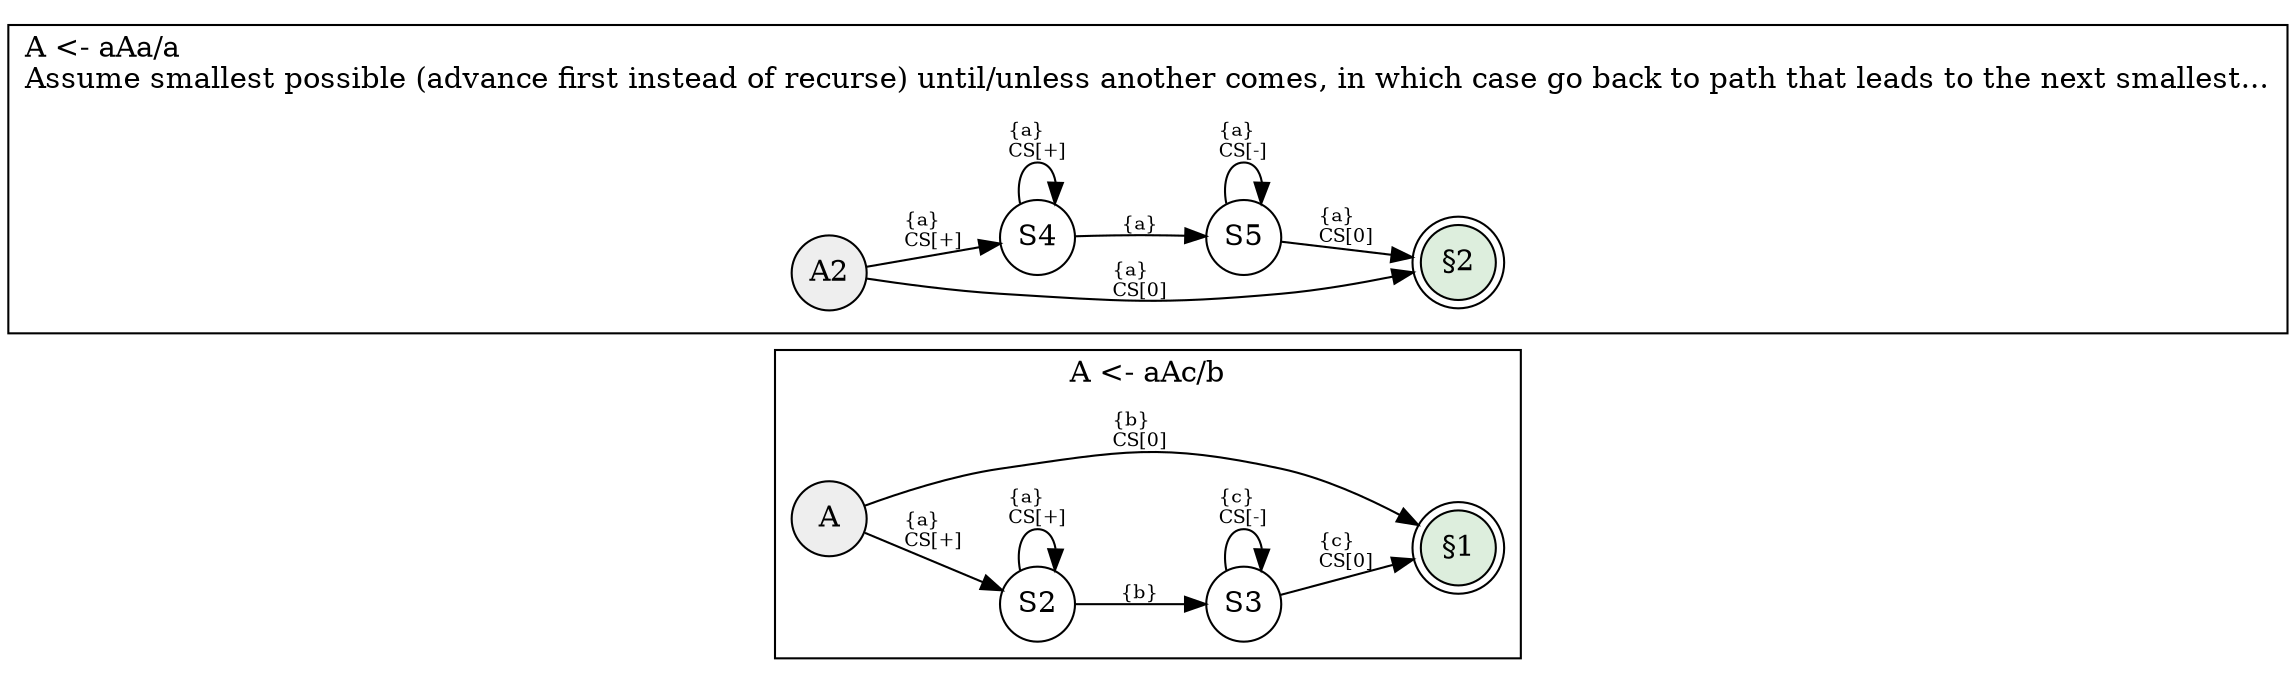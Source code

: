 digraph ABC {
  labelloc = t;
  rankdir = LR;
  edge [fontsize = 9];
  node [shape=circle,fixedsize=true];
 
  subgraph cluster1 {
    label = "A <- aAc/b\l ";

    A -> S2  [label="{a}\lCS[+]"];
    A -> "§1"   [label="{b}\lCS[0]"];

    S2 -> S2 [label="{a}\lCS[+]"];
    S2 -> S3 [label="{b}"];
    S3 -> S3 [label="{c}\lCS[-]"];
    S3 -> "§1"  [label="{c}\lCS[0]"];

    A [style=filled,fillcolor="#eeeeee"];
    "§1" [shape=doublecircle,style=filled,fillcolor="#ddeedd"];
  }
  subgraph cluster2 {
    label = "A <- aAa/a\lAssume smallest possible (advance first instead of recurse) until/unless another comes, in which case go back to path that leads to the next smallest...";
    "§2" [shape=doublecircle,style=filled,fillcolor="#ddeedd"];

    A2 -> S4 [label="{a}\lCS[+]"];
    A2 -> "§2" [label="{a}\lCS[0]"];
    S4 -> S4 [label="{a}\lCS[+]"];
    S4 -> S5 [label="{a}"];
    S5 -> S5 [label="{a}\lCS[-]"];
    S5 -> "§2" [label="{a}\lCS[0]"];

    A2 [style=filled,fillcolor="#eeeeee"];
  }
}
